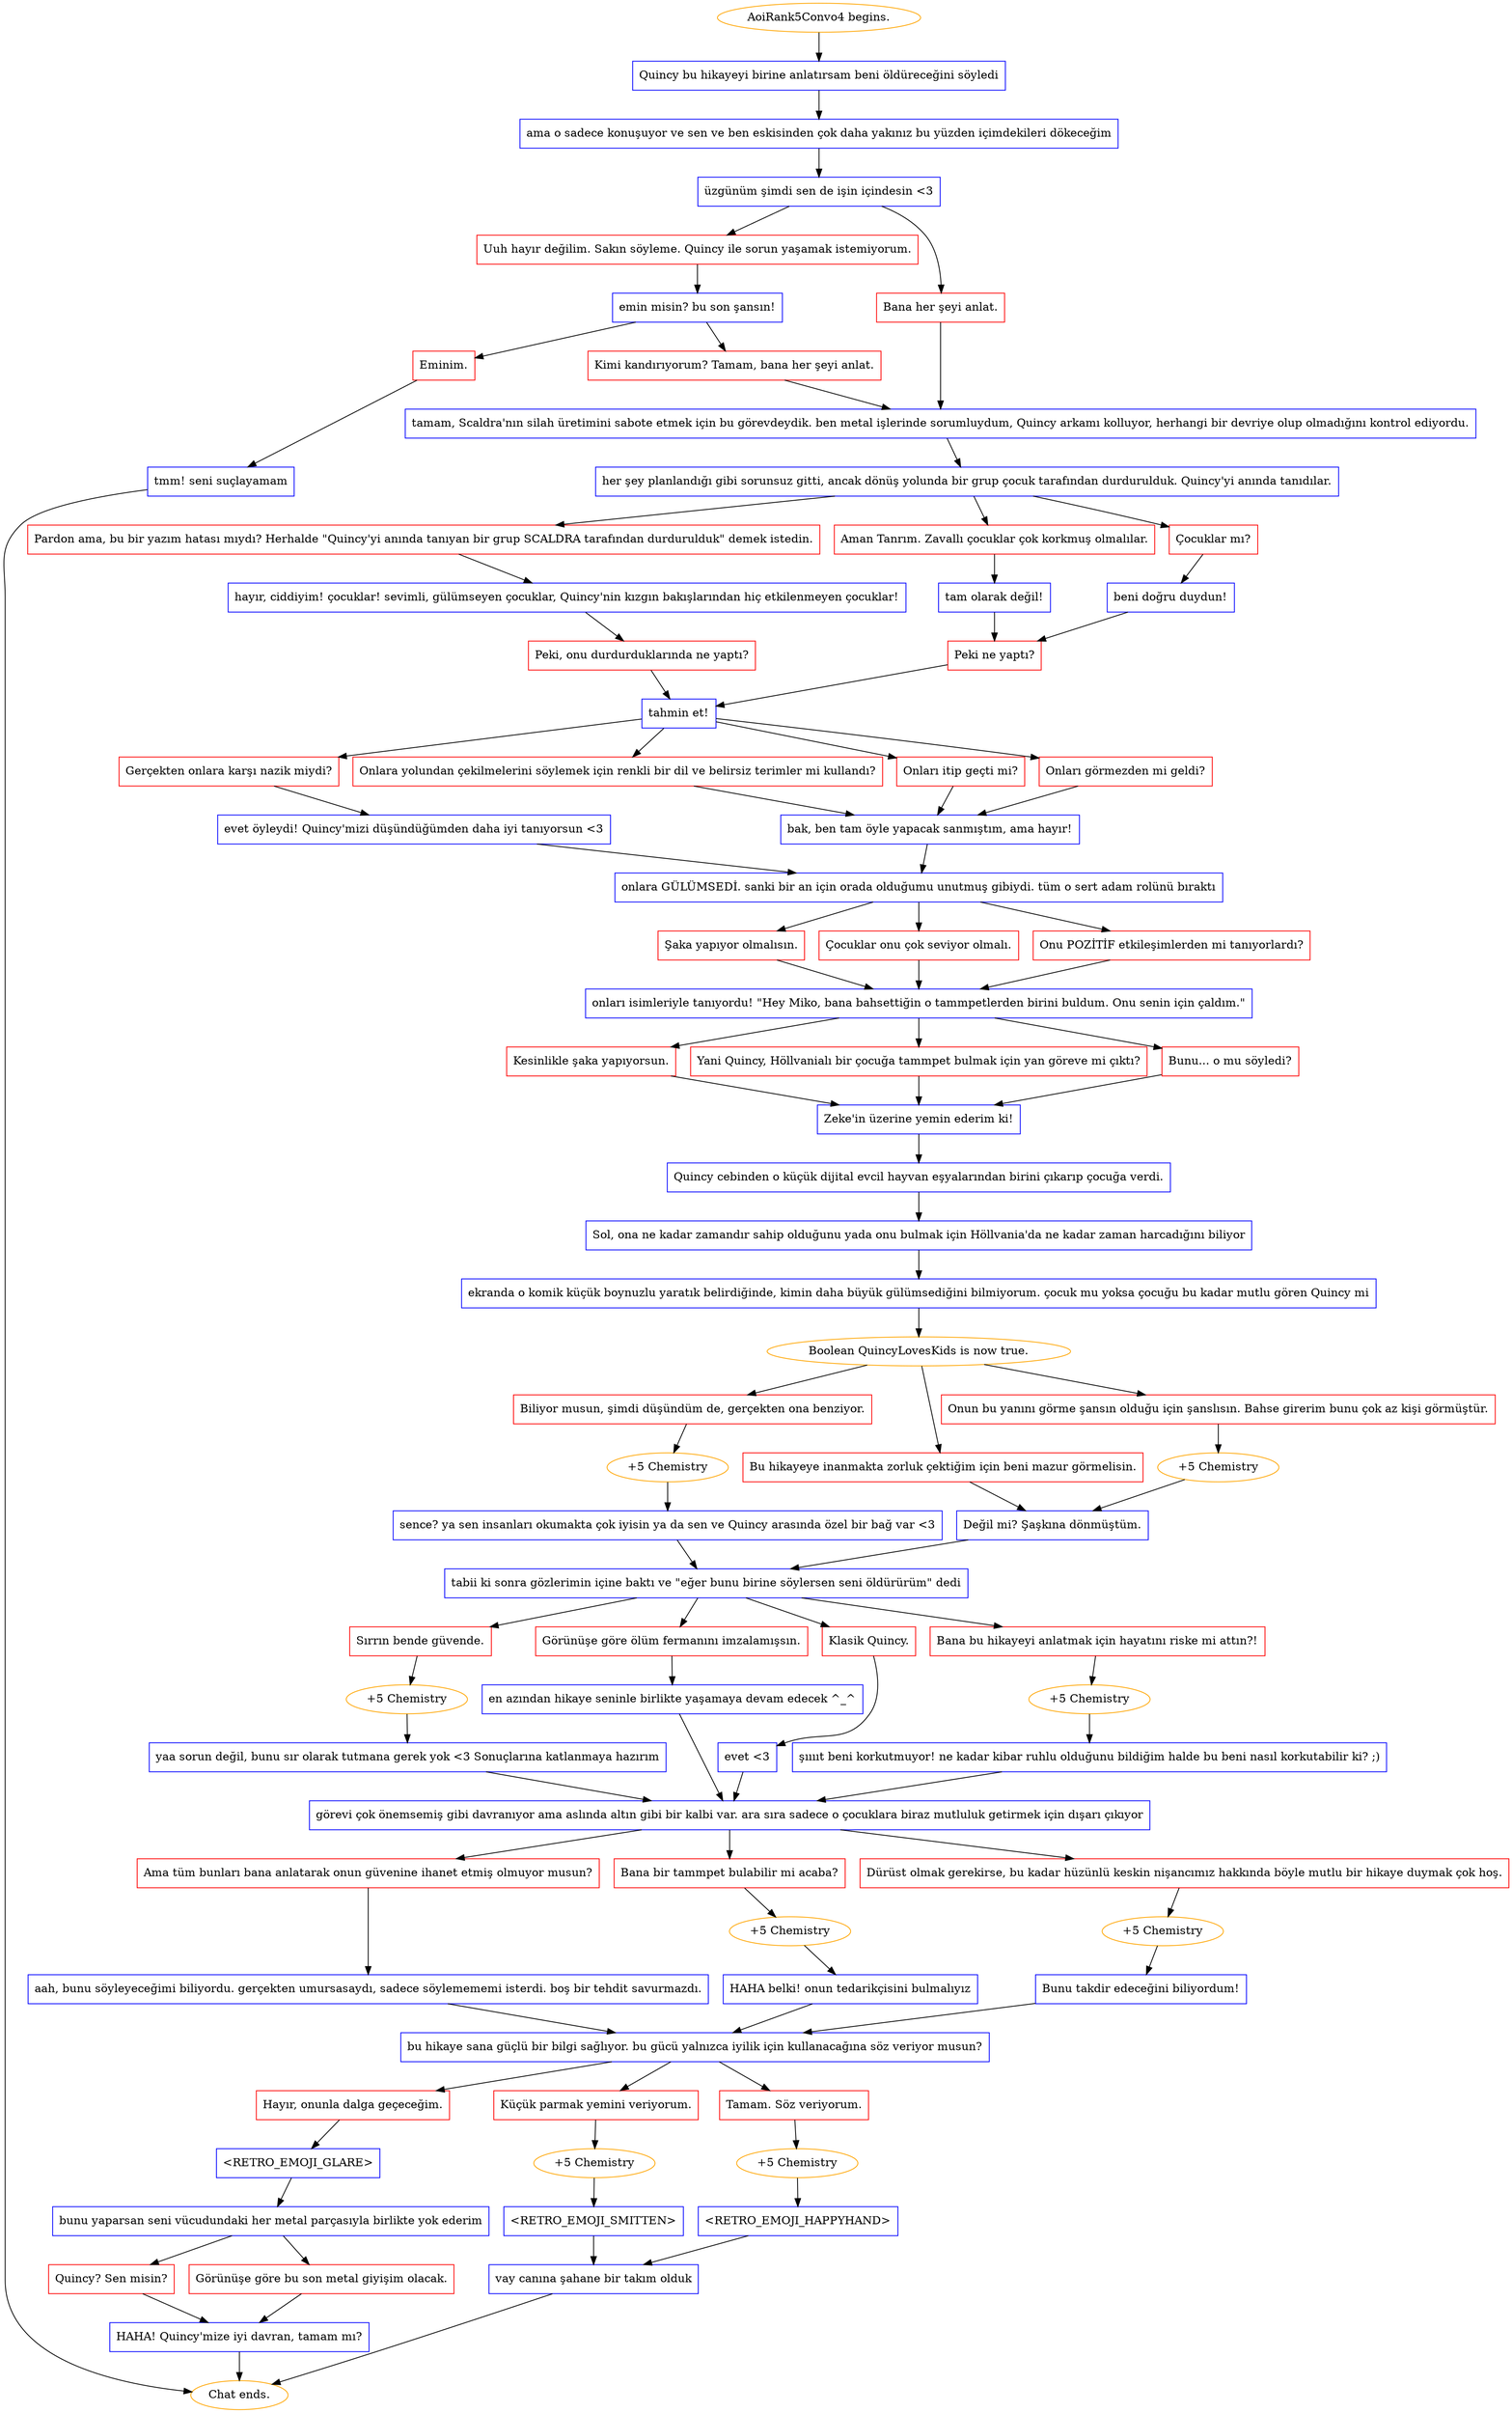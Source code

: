 digraph {
	"AoiRank5Convo4 begins." [color=orange];
		"AoiRank5Convo4 begins." -> j2111595553;
	j2111595553 [label="Quincy bu hikayeyi birine anlatırsam beni öldüreceğini söyledi",shape=box,color=blue];
		j2111595553 -> j958357943;
	j958357943 [label="ama o sadece konuşuyor ve sen ve ben eskisinden çok daha yakınız bu yüzden içimdekileri dökeceğim",shape=box,color=blue];
		j958357943 -> j3459321964;
	j3459321964 [label="üzgünüm şimdi sen de işin içindesin <3",shape=box,color=blue];
		j3459321964 -> j1293651893;
		j3459321964 -> j262903205;
	j1293651893 [label="Uuh hayır değilim. Sakın söyleme. Quincy ile sorun yaşamak istemiyorum.",shape=box,color=red];
		j1293651893 -> j3584143496;
	j262903205 [label="Bana her şeyi anlat.",shape=box,color=red];
		j262903205 -> j130710480;
	j3584143496 [label="emin misin? bu son şansın!",shape=box,color=blue];
		j3584143496 -> j91813773;
		j3584143496 -> j3496145409;
	j130710480 [label="tamam, Scaldra'nın silah üretimini sabote etmek için bu görevdeydik. ben metal işlerinde sorumluydum, Quincy arkamı kolluyor, herhangi bir devriye olup olmadığını kontrol ediyordu.",shape=box,color=blue];
		j130710480 -> j2513042672;
	j91813773 [label="Kimi kandırıyorum? Tamam, bana her şeyi anlat.",shape=box,color=red];
		j91813773 -> j130710480;
	j3496145409 [label="Eminim.",shape=box,color=red];
		j3496145409 -> j4157723970;
	j2513042672 [label="her şey planlandığı gibi sorunsuz gitti, ancak dönüş yolunda bir grup çocuk tarafından durdurulduk. Quincy'yi anında tanıdılar.",shape=box,color=blue];
		j2513042672 -> j1727475140;
		j2513042672 -> j1248343117;
		j2513042672 -> j3697150392;
	j4157723970 [label="tmm! seni suçlayamam",shape=box,color=blue];
		j4157723970 -> "Chat ends.";
	j1727475140 [label="Pardon ama, bu bir yazım hatası mıydı? Herhalde \"Quincy'yi anında tanıyan bir grup SCALDRA tarafından durdurulduk\" demek istedin.",shape=box,color=red];
		j1727475140 -> j2724740398;
	j1248343117 [label="Aman Tanrım. Zavallı çocuklar çok korkmuş olmalılar.",shape=box,color=red];
		j1248343117 -> j3761504556;
	j3697150392 [label="Çocuklar mı?",shape=box,color=red];
		j3697150392 -> j2970163174;
	"Chat ends." [color=orange];
	j2724740398 [label="hayır, ciddiyim! çocuklar! sevimli, gülümseyen çocuklar, Quincy'nin kızgın bakışlarından hiç etkilenmeyen çocuklar!",shape=box,color=blue];
		j2724740398 -> j4099618735;
	j3761504556 [label="tam olarak değil!",shape=box,color=blue];
		j3761504556 -> j3103536259;
	j2970163174 [label="beni doğru duydun!",shape=box,color=blue];
		j2970163174 -> j3103536259;
	j4099618735 [label="Peki, onu durdurduklarında ne yaptı?",shape=box,color=red];
		j4099618735 -> j2598103291;
	j3103536259 [label="Peki ne yaptı?",shape=box,color=red];
		j3103536259 -> j2598103291;
	j2598103291 [label="tahmin et!",shape=box,color=blue];
		j2598103291 -> j39364813;
		j2598103291 -> j100566425;
		j2598103291 -> j3783335899;
		j2598103291 -> j3897622354;
	j39364813 [label="Onlara yolundan çekilmelerini söylemek için renkli bir dil ve belirsiz terimler mi kullandı?",shape=box,color=red];
		j39364813 -> j1908888384;
	j100566425 [label="Onları itip geçti mi?",shape=box,color=red];
		j100566425 -> j1908888384;
	j3783335899 [label="Onları görmezden mi geldi?",shape=box,color=red];
		j3783335899 -> j1908888384;
	j3897622354 [label="Gerçekten onlara karşı nazik miydi?",shape=box,color=red];
		j3897622354 -> j3261275351;
	j1908888384 [label="bak, ben tam öyle yapacak sanmıştım, ama hayır!",shape=box,color=blue];
		j1908888384 -> j2179946284;
	j3261275351 [label="evet öyleydi! Quincy'mizi düşündüğümden daha iyi tanıyorsun <3",shape=box,color=blue];
		j3261275351 -> j2179946284;
	j2179946284 [label="onlara GÜLÜMSEDİ. sanki bir an için orada olduğumu unutmuş gibiydi. tüm o sert adam rolünü bıraktı",shape=box,color=blue];
		j2179946284 -> j681549843;
		j2179946284 -> j361980041;
		j2179946284 -> j239507814;
	j681549843 [label="Çocuklar onu çok seviyor olmalı.",shape=box,color=red];
		j681549843 -> j1896770146;
	j361980041 [label="Onu POZİTİF etkileşimlerden mi tanıyorlardı?",shape=box,color=red];
		j361980041 -> j1896770146;
	j239507814 [label="Şaka yapıyor olmalısın.",shape=box,color=red];
		j239507814 -> j1896770146;
	j1896770146 [label="onları isimleriyle tanıyordu! \"Hey Miko, bana bahsettiğin o tammpetlerden birini buldum. Onu senin için çaldım.\"",shape=box,color=blue];
		j1896770146 -> j308513772;
		j1896770146 -> j540362279;
		j1896770146 -> j4132071637;
	j308513772 [label="Yani Quincy, Höllvanialı bir çocuğa tammpet bulmak için yan göreve mi çıktı?",shape=box,color=red];
		j308513772 -> j261377428;
	j540362279 [label="Bunu... o mu söyledi?",shape=box,color=red];
		j540362279 -> j261377428;
	j4132071637 [label="Kesinlikle şaka yapıyorsun.",shape=box,color=red];
		j4132071637 -> j261377428;
	j261377428 [label="Zeke'in üzerine yemin ederim ki!",shape=box,color=blue];
		j261377428 -> j1478237940;
	j1478237940 [label="Quincy cebinden o küçük dijital evcil hayvan eşyalarından birini çıkarıp çocuğa verdi.",shape=box,color=blue];
		j1478237940 -> j2128465354;
	j2128465354 [label="Sol, ona ne kadar zamandır sahip olduğunu yada onu bulmak için Höllvania'da ne kadar zaman harcadığını biliyor",shape=box,color=blue];
		j2128465354 -> j772159014;
	j772159014 [label="ekranda o komik küçük boynuzlu yaratık belirdiğinde, kimin daha büyük gülümsediğini bilmiyorum. çocuk mu yoksa çocuğu bu kadar mutlu gören Quincy mi",shape=box,color=blue];
		j772159014 -> j1788467663;
	j1788467663 [label="Boolean QuincyLovesKids is now true.",color=orange];
		j1788467663 -> j2254934400;
		j1788467663 -> j623458825;
		j1788467663 -> j3401214036;
	j2254934400 [label="Biliyor musun, şimdi düşündüm de, gerçekten ona benziyor.",shape=box,color=red];
		j2254934400 -> j2050173239;
	j623458825 [label="Bu hikayeye inanmakta zorluk çektiğim için beni mazur görmelisin.",shape=box,color=red];
		j623458825 -> j1342432582;
	j3401214036 [label="Onun bu yanını görme şansın olduğu için şanslısın. Bahse girerim bunu çok az kişi görmüştür.",shape=box,color=red];
		j3401214036 -> j2506734926;
	j2050173239 [label="+5 Chemistry",color=orange];
		j2050173239 -> j3067623553;
	j1342432582 [label="Değil mi? Şaşkına dönmüştüm.",shape=box,color=blue];
		j1342432582 -> j2479671953;
	j2506734926 [label="+5 Chemistry",color=orange];
		j2506734926 -> j1342432582;
	j3067623553 [label="sence? ya sen insanları okumakta çok iyisin ya da sen ve Quincy arasında özel bir bağ var <3",shape=box,color=blue];
		j3067623553 -> j2479671953;
	j2479671953 [label="tabii ki sonra gözlerimin içine baktı ve \"eğer bunu birine söylersen seni öldürürüm\" dedi",shape=box,color=blue];
		j2479671953 -> j2916079280;
		j2479671953 -> j222614758;
		j2479671953 -> j3302962268;
		j2479671953 -> j1274899735;
	j2916079280 [label="Klasik Quincy.",shape=box,color=red];
		j2916079280 -> j126748341;
	j222614758 [label="Bana bu hikayeyi anlatmak için hayatını riske mi attın?!",shape=box,color=red];
		j222614758 -> j4154527444;
	j3302962268 [label="Sırrın bende güvende.",shape=box,color=red];
		j3302962268 -> j1912389892;
	j1274899735 [label="Görünüşe göre ölüm fermanını imzalamışsın.",shape=box,color=red];
		j1274899735 -> j3238026224;
	j126748341 [label="evet <3",shape=box,color=blue];
		j126748341 -> j2090195094;
	j4154527444 [label="+5 Chemistry",color=orange];
		j4154527444 -> j4004761441;
	j1912389892 [label="+5 Chemistry",color=orange];
		j1912389892 -> j3725866484;
	j3238026224 [label="en azından hikaye seninle birlikte yaşamaya devam edecek ^_^",shape=box,color=blue];
		j3238026224 -> j2090195094;
	j2090195094 [label="görevi çok önemsemiş gibi davranıyor ama aslında altın gibi bir kalbi var. ara sıra sadece o çocuklara biraz mutluluk getirmek için dışarı çıkıyor",shape=box,color=blue];
		j2090195094 -> j1450787649;
		j2090195094 -> j29635801;
		j2090195094 -> j3026619912;
	j4004761441 [label="şııııt beni korkutmuyor! ne kadar kibar ruhlu olduğunu bildiğim halde bu beni nasıl korkutabilir ki? ;)",shape=box,color=blue];
		j4004761441 -> j2090195094;
	j3725866484 [label="yaa sorun değil, bunu sır olarak tutmana gerek yok <3 Sonuçlarına katlanmaya hazırım",shape=box,color=blue];
		j3725866484 -> j2090195094;
	j1450787649 [label="Bana bir tammpet bulabilir mi acaba?",shape=box,color=red];
		j1450787649 -> j689643707;
	j29635801 [label="Dürüst olmak gerekirse, bu kadar hüzünlü keskin nişancımız hakkında böyle mutlu bir hikaye duymak çok hoş.",shape=box,color=red];
		j29635801 -> j77536065;
	j3026619912 [label="Ama tüm bunları bana anlatarak onun güvenine ihanet etmiş olmuyor musun?",shape=box,color=red];
		j3026619912 -> j1398097889;
	j689643707 [label="+5 Chemistry",color=orange];
		j689643707 -> j2564313420;
	j77536065 [label="+5 Chemistry",color=orange];
		j77536065 -> j917145496;
	j1398097889 [label="aah, bunu söyleyeceğimi biliyordu. gerçekten umursasaydı, sadece söylemememi isterdi. boş bir tehdit savurmazdı.",shape=box,color=blue];
		j1398097889 -> j786080457;
	j2564313420 [label="HAHA belki! onun tedarikçisini bulmalıyız",shape=box,color=blue];
		j2564313420 -> j786080457;
	j917145496 [label="Bunu takdir edeceğini biliyordum!",shape=box,color=blue];
		j917145496 -> j786080457;
	j786080457 [label="bu hikaye sana güçlü bir bilgi sağlıyor. bu gücü yalnızca iyilik için kullanacağına söz veriyor musun?",shape=box,color=blue];
		j786080457 -> j321019830;
		j786080457 -> j1333253642;
		j786080457 -> j3682540471;
	j321019830 [label="Tamam. Söz veriyorum.",shape=box,color=red];
		j321019830 -> j2708492744;
	j1333253642 [label="Küçük parmak yemini veriyorum.",shape=box,color=red];
		j1333253642 -> j1763291238;
	j3682540471 [label="Hayır, onunla dalga geçeceğim.",shape=box,color=red];
		j3682540471 -> j1665814368;
	j2708492744 [label="+5 Chemistry",color=orange];
		j2708492744 -> j4123848664;
	j1763291238 [label="+5 Chemistry",color=orange];
		j1763291238 -> j895093450;
	j1665814368 [label="<RETRO_EMOJI_GLARE>",shape=box,color=blue];
		j1665814368 -> j1461319785;
	j4123848664 [label="<RETRO_EMOJI_HAPPYHAND>",shape=box,color=blue];
		j4123848664 -> j2956891824;
	j895093450 [label="<RETRO_EMOJI_SMITTEN>",shape=box,color=blue];
		j895093450 -> j2956891824;
	j1461319785 [label="bunu yaparsan seni vücudundaki her metal parçasıyla birlikte yok ederim",shape=box,color=blue];
		j1461319785 -> j965943809;
		j1461319785 -> j4008408823;
	j2956891824 [label="vay canına şahane bir takım olduk",shape=box,color=blue];
		j2956891824 -> "Chat ends.";
	j965943809 [label="Quincy? Sen misin?",shape=box,color=red];
		j965943809 -> j2409793449;
	j4008408823 [label="Görünüşe göre bu son metal giyişim olacak.",shape=box,color=red];
		j4008408823 -> j2409793449;
	j2409793449 [label="HAHA! Quincy'mize iyi davran, tamam mı?",shape=box,color=blue];
		j2409793449 -> "Chat ends.";
}